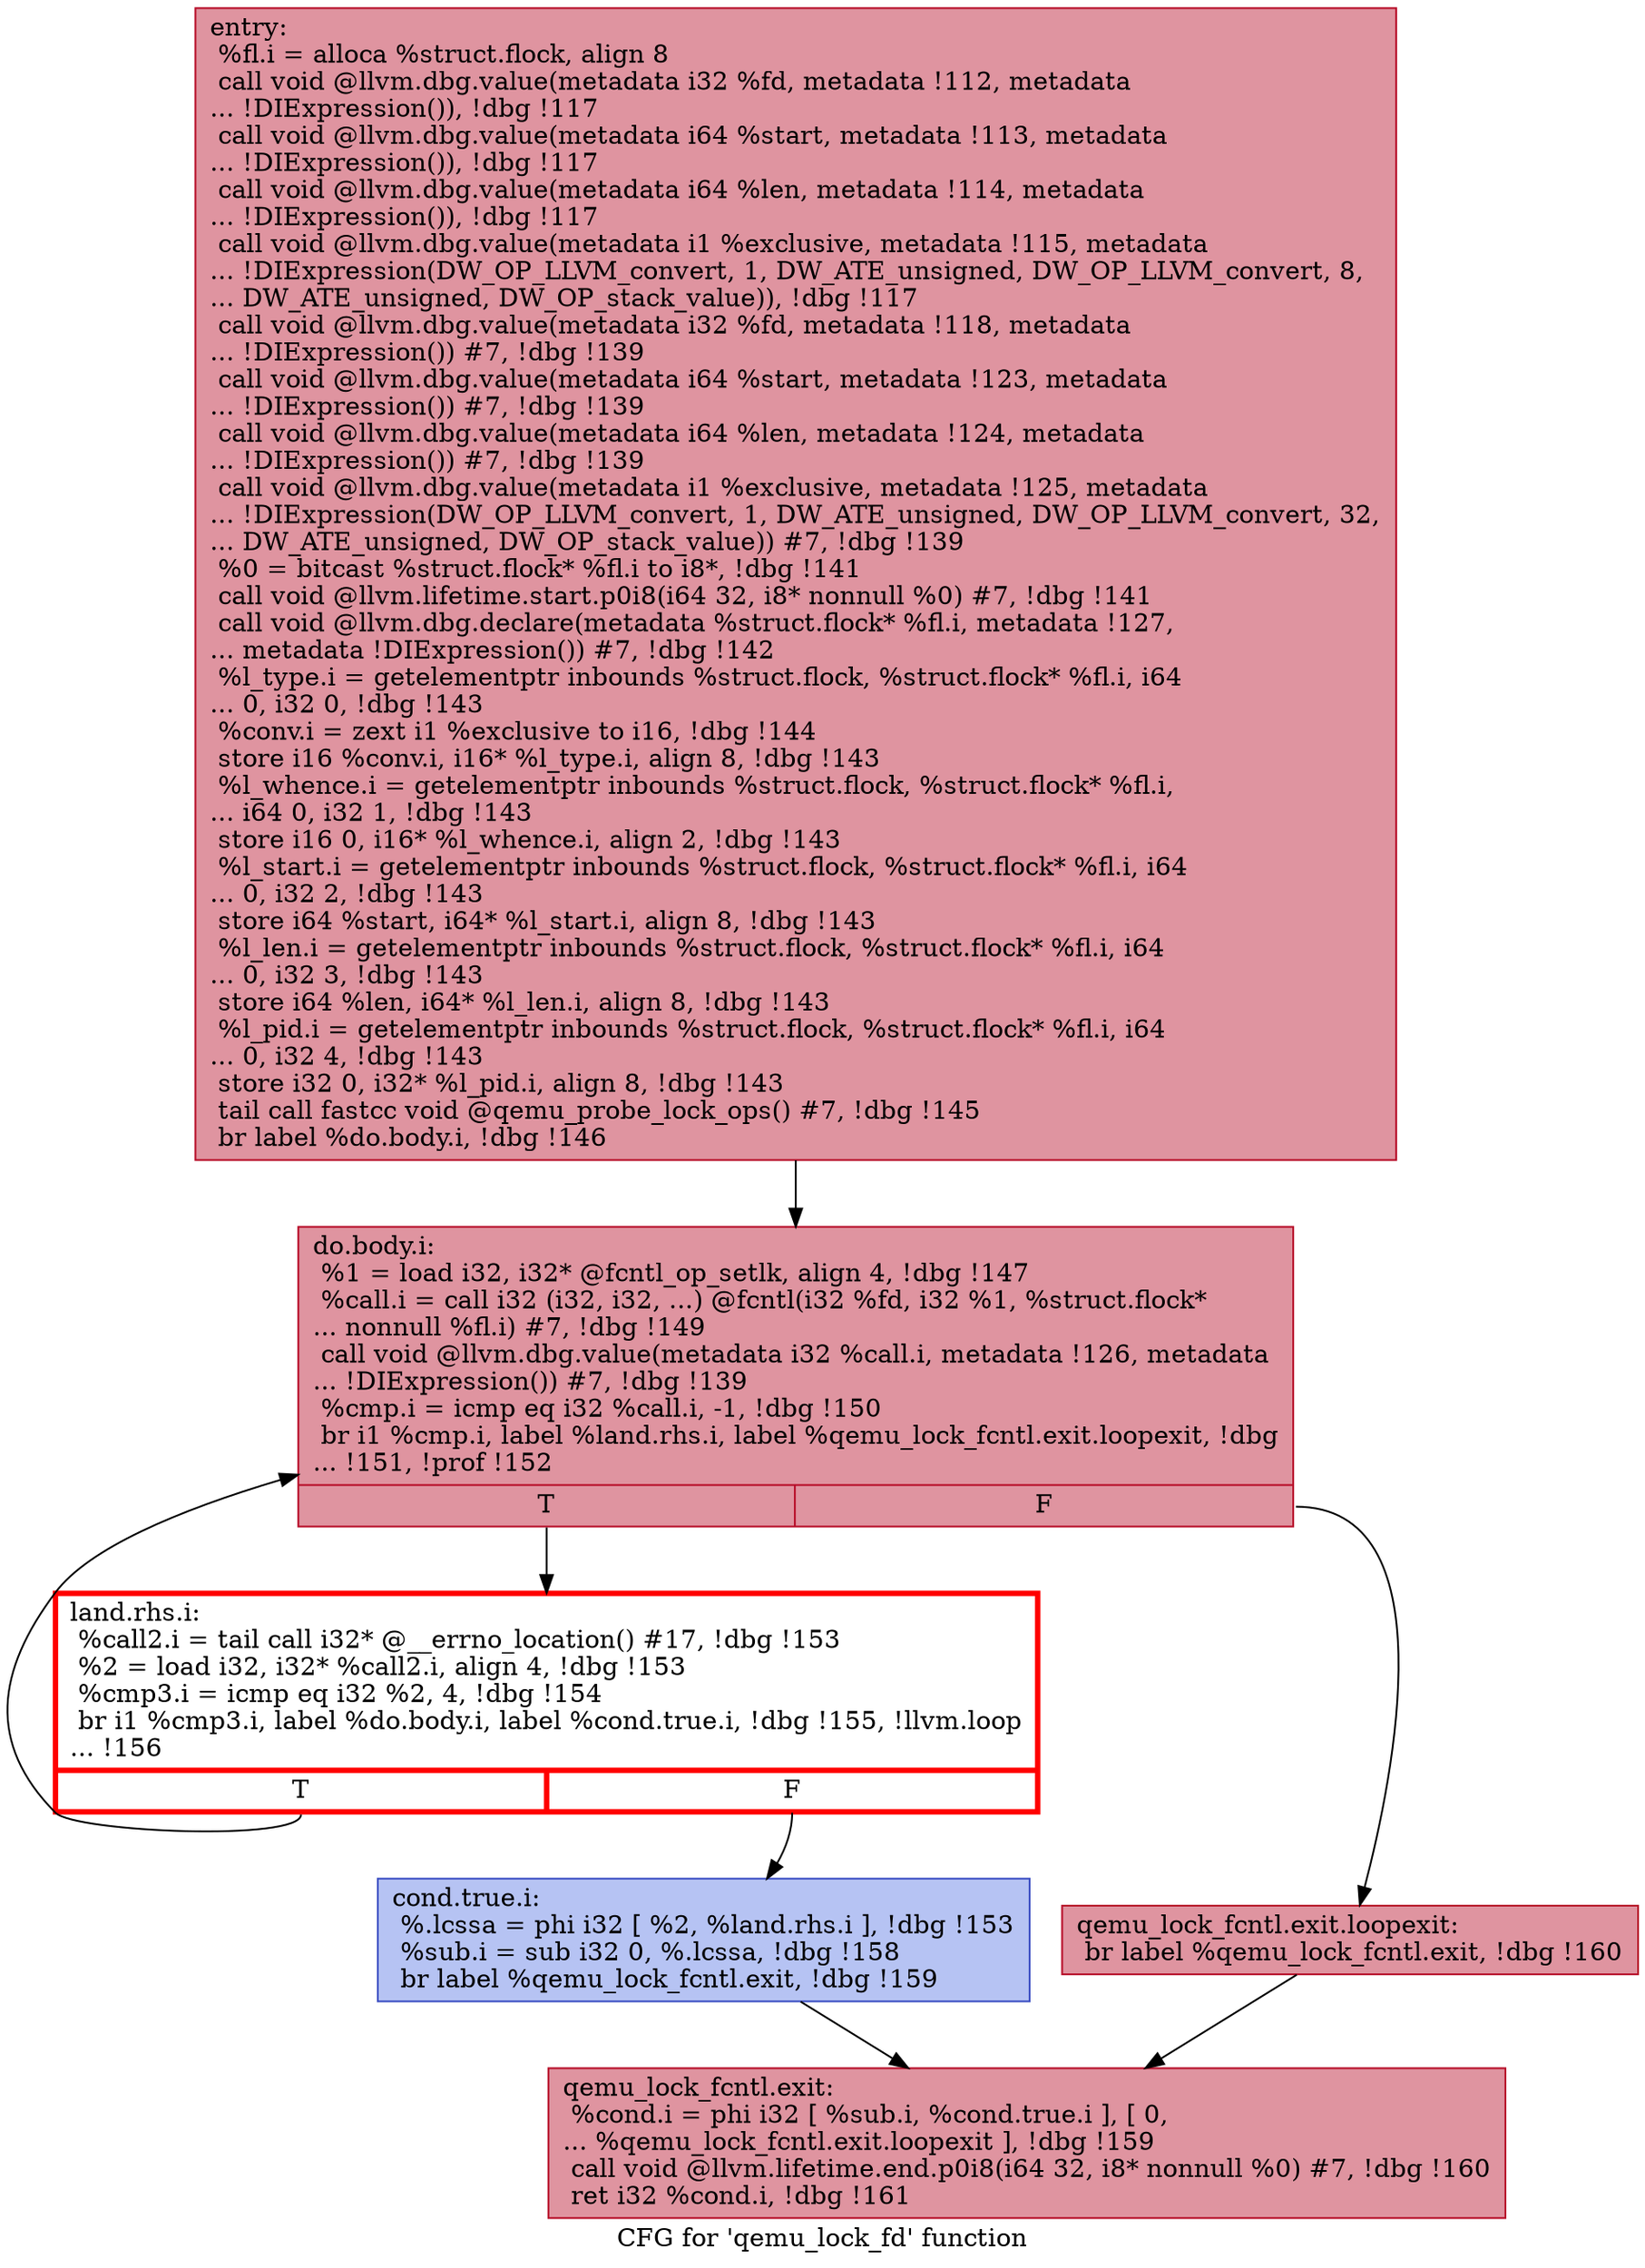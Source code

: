 digraph "CFG for 'qemu_lock_fd' function" {
	label="CFG for 'qemu_lock_fd' function";

	Node0x55845271c2a0 [shape=record,color="#b70d28ff", style=filled, fillcolor="#b70d2870",label="{entry:\l  %fl.i = alloca %struct.flock, align 8\l  call void @llvm.dbg.value(metadata i32 %fd, metadata !112, metadata\l... !DIExpression()), !dbg !117\l  call void @llvm.dbg.value(metadata i64 %start, metadata !113, metadata\l... !DIExpression()), !dbg !117\l  call void @llvm.dbg.value(metadata i64 %len, metadata !114, metadata\l... !DIExpression()), !dbg !117\l  call void @llvm.dbg.value(metadata i1 %exclusive, metadata !115, metadata\l... !DIExpression(DW_OP_LLVM_convert, 1, DW_ATE_unsigned, DW_OP_LLVM_convert, 8,\l... DW_ATE_unsigned, DW_OP_stack_value)), !dbg !117\l  call void @llvm.dbg.value(metadata i32 %fd, metadata !118, metadata\l... !DIExpression()) #7, !dbg !139\l  call void @llvm.dbg.value(metadata i64 %start, metadata !123, metadata\l... !DIExpression()) #7, !dbg !139\l  call void @llvm.dbg.value(metadata i64 %len, metadata !124, metadata\l... !DIExpression()) #7, !dbg !139\l  call void @llvm.dbg.value(metadata i1 %exclusive, metadata !125, metadata\l... !DIExpression(DW_OP_LLVM_convert, 1, DW_ATE_unsigned, DW_OP_LLVM_convert, 32,\l... DW_ATE_unsigned, DW_OP_stack_value)) #7, !dbg !139\l  %0 = bitcast %struct.flock* %fl.i to i8*, !dbg !141\l  call void @llvm.lifetime.start.p0i8(i64 32, i8* nonnull %0) #7, !dbg !141\l  call void @llvm.dbg.declare(metadata %struct.flock* %fl.i, metadata !127,\l... metadata !DIExpression()) #7, !dbg !142\l  %l_type.i = getelementptr inbounds %struct.flock, %struct.flock* %fl.i, i64\l... 0, i32 0, !dbg !143\l  %conv.i = zext i1 %exclusive to i16, !dbg !144\l  store i16 %conv.i, i16* %l_type.i, align 8, !dbg !143\l  %l_whence.i = getelementptr inbounds %struct.flock, %struct.flock* %fl.i,\l... i64 0, i32 1, !dbg !143\l  store i16 0, i16* %l_whence.i, align 2, !dbg !143\l  %l_start.i = getelementptr inbounds %struct.flock, %struct.flock* %fl.i, i64\l... 0, i32 2, !dbg !143\l  store i64 %start, i64* %l_start.i, align 8, !dbg !143\l  %l_len.i = getelementptr inbounds %struct.flock, %struct.flock* %fl.i, i64\l... 0, i32 3, !dbg !143\l  store i64 %len, i64* %l_len.i, align 8, !dbg !143\l  %l_pid.i = getelementptr inbounds %struct.flock, %struct.flock* %fl.i, i64\l... 0, i32 4, !dbg !143\l  store i32 0, i32* %l_pid.i, align 8, !dbg !143\l  tail call fastcc void @qemu_probe_lock_ops() #7, !dbg !145\l  br label %do.body.i, !dbg !146\l}"];
	Node0x55845271c2a0 -> Node0x5584528936f0;
	Node0x5584528936f0 [shape=record,color="#b70d28ff", style=filled, fillcolor="#b70d2870",label="{do.body.i:                                        \l  %1 = load i32, i32* @fcntl_op_setlk, align 4, !dbg !147\l  %call.i = call i32 (i32, i32, ...) @fcntl(i32 %fd, i32 %1, %struct.flock*\l... nonnull %fl.i) #7, !dbg !149\l  call void @llvm.dbg.value(metadata i32 %call.i, metadata !126, metadata\l... !DIExpression()) #7, !dbg !139\l  %cmp.i = icmp eq i32 %call.i, -1, !dbg !150\l  br i1 %cmp.i, label %land.rhs.i, label %qemu_lock_fcntl.exit.loopexit, !dbg\l... !151, !prof !152\l|{<s0>T|<s1>F}}"];
	Node0x5584528936f0:s0 -> Node0x558452899a90;
	Node0x5584528936f0:s1 -> Node0x5584527599b0;
	Node0x558452899a90 [shape=record,penwidth=3.0, color="red",label="{land.rhs.i:                                       \l  %call2.i = tail call i32* @__errno_location() #17, !dbg !153\l  %2 = load i32, i32* %call2.i, align 4, !dbg !153\l  %cmp3.i = icmp eq i32 %2, 4, !dbg !154\l  br i1 %cmp3.i, label %do.body.i, label %cond.true.i, !dbg !155, !llvm.loop\l... !156\l|{<s0>T|<s1>F}}"];
	Node0x558452899a90:s0 -> Node0x5584528936f0;
	Node0x558452899a90:s1 -> Node0x5584528a29a0;
	Node0x5584528a29a0 [shape=record,color="#3d50c3ff", style=filled, fillcolor="#5977e370",label="{cond.true.i:                                      \l  %.lcssa = phi i32 [ %2, %land.rhs.i ], !dbg !153\l  %sub.i = sub i32 0, %.lcssa, !dbg !158\l  br label %qemu_lock_fcntl.exit, !dbg !159\l}"];
	Node0x5584528a29a0 -> Node0x55845272fa80;
	Node0x5584527599b0 [shape=record,color="#b70d28ff", style=filled, fillcolor="#b70d2870",label="{qemu_lock_fcntl.exit.loopexit:                    \l  br label %qemu_lock_fcntl.exit, !dbg !160\l}"];
	Node0x5584527599b0 -> Node0x55845272fa80;
	Node0x55845272fa80 [shape=record,color="#b70d28ff", style=filled, fillcolor="#b70d2870",label="{qemu_lock_fcntl.exit:                             \l  %cond.i = phi i32 [ %sub.i, %cond.true.i ], [ 0,\l... %qemu_lock_fcntl.exit.loopexit ], !dbg !159\l  call void @llvm.lifetime.end.p0i8(i64 32, i8* nonnull %0) #7, !dbg !160\l  ret i32 %cond.i, !dbg !161\l}"];
}
